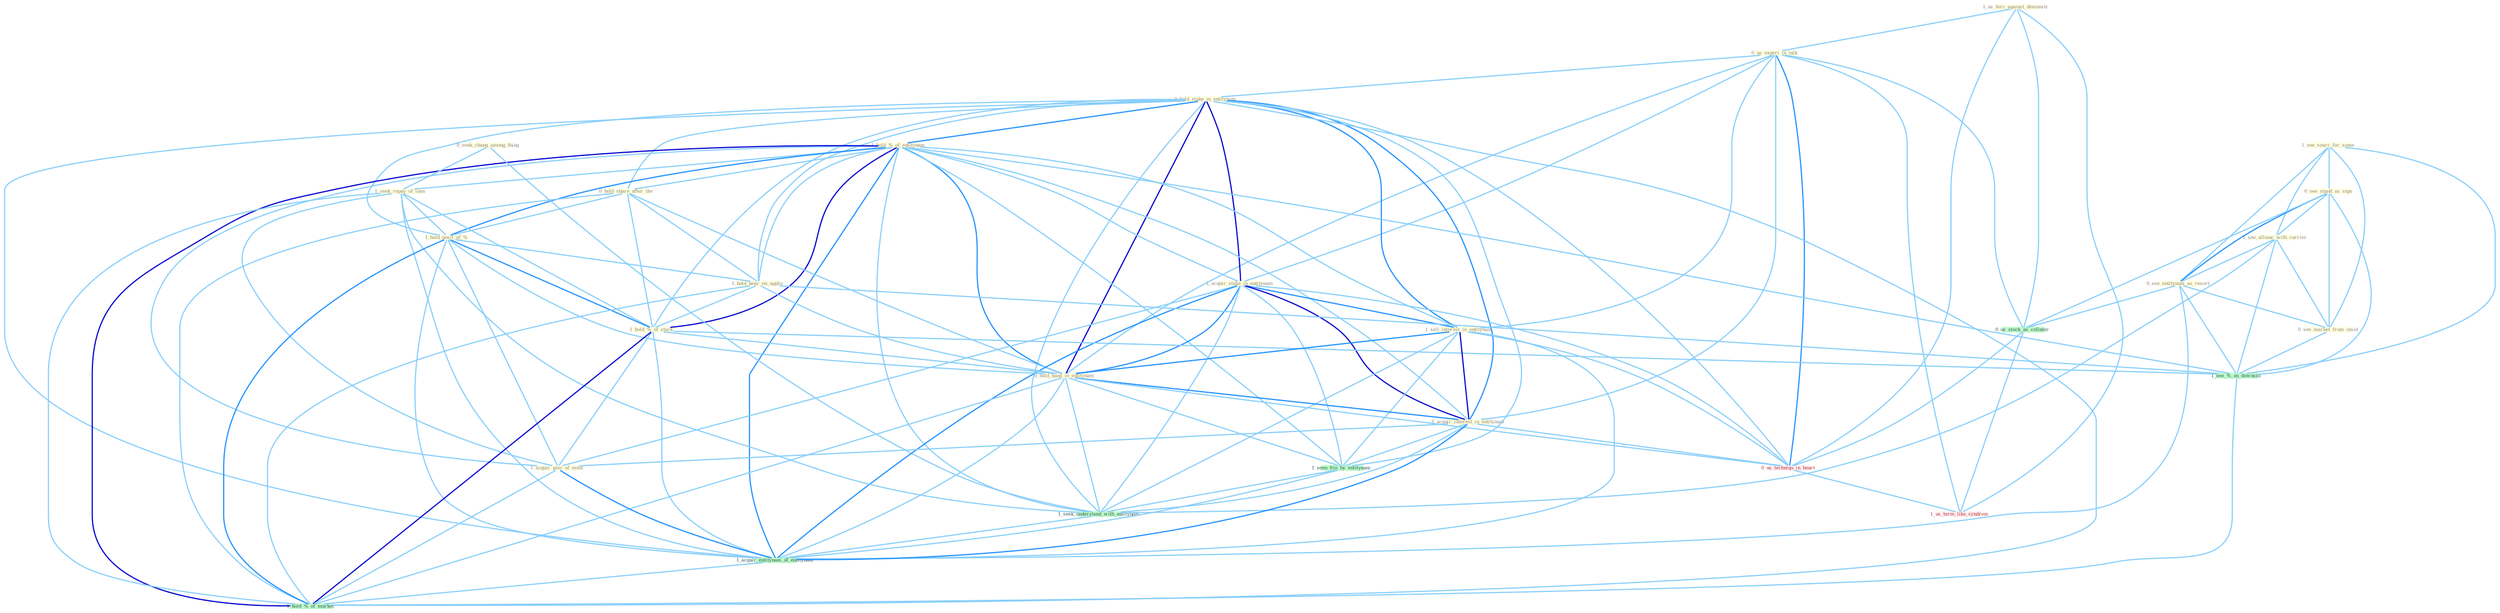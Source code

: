 Graph G{ 
    node
    [shape=polygon,style=filled,width=.5,height=.06,color="#BDFCC9",fixedsize=true,fontsize=4,
    fontcolor="#2f4f4f"];
    {node
    [color="#ffffe0", fontcolor="#8b7d6b"] "1_see_sourc_for_some " "1_us_forc_against_demonstr " "0_see_stand_as_sign " "0_us_experi_in_talk " "1_see_allianc_with_carrier " "0_hold_stake_in_entitynam " "1_hold_%_of_entitynam " "0_seek_chang_among_thing " "0_see_entitynam_as_resort " "0_hold_share_after_the " "1_acquir_stake_in_entitynam " "1_seek_repay_of_loan " "1_hold_posit_of_% " "0_see_market_from_insid " "1_hold_hear_on_applic " "1_hold_%_of_stock " "1_sell_interest_in_entitynam " "0_hold_hand_in_entitynam " "1_acquir_interest_in_entitynam " "1_acquir_piec_of_estat "}
{node [color="#fff0f5", fontcolor="#b22222"] "0_us_techniqu_in_heart " "1_us_term_like_syndrom "}
edge [color="#B0E2FF"];

	"1_see_sourc_for_some " -- "0_see_stand_as_sign " [w="1", color="#87cefa" ];
	"1_see_sourc_for_some " -- "1_see_allianc_with_carrier " [w="1", color="#87cefa" ];
	"1_see_sourc_for_some " -- "0_see_entitynam_as_resort " [w="1", color="#87cefa" ];
	"1_see_sourc_for_some " -- "0_see_market_from_insid " [w="1", color="#87cefa" ];
	"1_see_sourc_for_some " -- "1_see_%_on_downsid " [w="1", color="#87cefa" ];
	"1_us_forc_against_demonstr " -- "0_us_experi_in_talk " [w="1", color="#87cefa" ];
	"1_us_forc_against_demonstr " -- "0_us_stock_as_collater " [w="1", color="#87cefa" ];
	"1_us_forc_against_demonstr " -- "0_us_techniqu_in_heart " [w="1", color="#87cefa" ];
	"1_us_forc_against_demonstr " -- "1_us_term_like_syndrom " [w="1", color="#87cefa" ];
	"0_see_stand_as_sign " -- "1_see_allianc_with_carrier " [w="1", color="#87cefa" ];
	"0_see_stand_as_sign " -- "0_see_entitynam_as_resort " [w="2", color="#1e90ff" , len=0.8];
	"0_see_stand_as_sign " -- "0_see_market_from_insid " [w="1", color="#87cefa" ];
	"0_see_stand_as_sign " -- "0_us_stock_as_collater " [w="1", color="#87cefa" ];
	"0_see_stand_as_sign " -- "1_see_%_on_downsid " [w="1", color="#87cefa" ];
	"0_us_experi_in_talk " -- "0_hold_stake_in_entitynam " [w="1", color="#87cefa" ];
	"0_us_experi_in_talk " -- "1_acquir_stake_in_entitynam " [w="1", color="#87cefa" ];
	"0_us_experi_in_talk " -- "1_sell_interest_in_entitynam " [w="1", color="#87cefa" ];
	"0_us_experi_in_talk " -- "0_hold_hand_in_entitynam " [w="1", color="#87cefa" ];
	"0_us_experi_in_talk " -- "1_acquir_interest_in_entitynam " [w="1", color="#87cefa" ];
	"0_us_experi_in_talk " -- "0_us_stock_as_collater " [w="1", color="#87cefa" ];
	"0_us_experi_in_talk " -- "0_us_techniqu_in_heart " [w="2", color="#1e90ff" , len=0.8];
	"0_us_experi_in_talk " -- "1_us_term_like_syndrom " [w="1", color="#87cefa" ];
	"1_see_allianc_with_carrier " -- "0_see_entitynam_as_resort " [w="1", color="#87cefa" ];
	"1_see_allianc_with_carrier " -- "0_see_market_from_insid " [w="1", color="#87cefa" ];
	"1_see_allianc_with_carrier " -- "1_seek_understand_with_entitynam " [w="1", color="#87cefa" ];
	"1_see_allianc_with_carrier " -- "1_see_%_on_downsid " [w="1", color="#87cefa" ];
	"0_hold_stake_in_entitynam " -- "1_hold_%_of_entitynam " [w="2", color="#1e90ff" , len=0.8];
	"0_hold_stake_in_entitynam " -- "0_hold_share_after_the " [w="1", color="#87cefa" ];
	"0_hold_stake_in_entitynam " -- "1_acquir_stake_in_entitynam " [w="3", color="#0000cd" , len=0.6];
	"0_hold_stake_in_entitynam " -- "1_hold_posit_of_% " [w="1", color="#87cefa" ];
	"0_hold_stake_in_entitynam " -- "1_hold_hear_on_applic " [w="1", color="#87cefa" ];
	"0_hold_stake_in_entitynam " -- "1_hold_%_of_stock " [w="1", color="#87cefa" ];
	"0_hold_stake_in_entitynam " -- "1_sell_interest_in_entitynam " [w="2", color="#1e90ff" , len=0.8];
	"0_hold_stake_in_entitynam " -- "0_hold_hand_in_entitynam " [w="3", color="#0000cd" , len=0.6];
	"0_hold_stake_in_entitynam " -- "1_acquir_interest_in_entitynam " [w="2", color="#1e90ff" , len=0.8];
	"0_hold_stake_in_entitynam " -- "1_seen_file_by_entitynam " [w="1", color="#87cefa" ];
	"0_hold_stake_in_entitynam " -- "1_seek_understand_with_entitynam " [w="1", color="#87cefa" ];
	"0_hold_stake_in_entitynam " -- "1_acquir_entitynam_of_entitynam " [w="1", color="#87cefa" ];
	"0_hold_stake_in_entitynam " -- "0_us_techniqu_in_heart " [w="1", color="#87cefa" ];
	"0_hold_stake_in_entitynam " -- "1_hold_%_of_market " [w="1", color="#87cefa" ];
	"1_hold_%_of_entitynam " -- "0_hold_share_after_the " [w="1", color="#87cefa" ];
	"1_hold_%_of_entitynam " -- "1_acquir_stake_in_entitynam " [w="1", color="#87cefa" ];
	"1_hold_%_of_entitynam " -- "1_seek_repay_of_loan " [w="1", color="#87cefa" ];
	"1_hold_%_of_entitynam " -- "1_hold_posit_of_% " [w="2", color="#1e90ff" , len=0.8];
	"1_hold_%_of_entitynam " -- "1_hold_hear_on_applic " [w="1", color="#87cefa" ];
	"1_hold_%_of_entitynam " -- "1_hold_%_of_stock " [w="3", color="#0000cd" , len=0.6];
	"1_hold_%_of_entitynam " -- "1_sell_interest_in_entitynam " [w="1", color="#87cefa" ];
	"1_hold_%_of_entitynam " -- "0_hold_hand_in_entitynam " [w="2", color="#1e90ff" , len=0.8];
	"1_hold_%_of_entitynam " -- "1_acquir_interest_in_entitynam " [w="1", color="#87cefa" ];
	"1_hold_%_of_entitynam " -- "1_acquir_piec_of_estat " [w="1", color="#87cefa" ];
	"1_hold_%_of_entitynam " -- "1_seen_file_by_entitynam " [w="1", color="#87cefa" ];
	"1_hold_%_of_entitynam " -- "1_seek_understand_with_entitynam " [w="1", color="#87cefa" ];
	"1_hold_%_of_entitynam " -- "1_acquir_entitynam_of_entitynam " [w="2", color="#1e90ff" , len=0.8];
	"1_hold_%_of_entitynam " -- "1_see_%_on_downsid " [w="1", color="#87cefa" ];
	"1_hold_%_of_entitynam " -- "1_hold_%_of_market " [w="3", color="#0000cd" , len=0.6];
	"0_seek_chang_among_thing " -- "1_seek_repay_of_loan " [w="1", color="#87cefa" ];
	"0_seek_chang_among_thing " -- "1_seek_understand_with_entitynam " [w="1", color="#87cefa" ];
	"0_see_entitynam_as_resort " -- "0_see_market_from_insid " [w="1", color="#87cefa" ];
	"0_see_entitynam_as_resort " -- "0_us_stock_as_collater " [w="1", color="#87cefa" ];
	"0_see_entitynam_as_resort " -- "1_acquir_entitynam_of_entitynam " [w="1", color="#87cefa" ];
	"0_see_entitynam_as_resort " -- "1_see_%_on_downsid " [w="1", color="#87cefa" ];
	"0_hold_share_after_the " -- "1_hold_posit_of_% " [w="1", color="#87cefa" ];
	"0_hold_share_after_the " -- "1_hold_hear_on_applic " [w="1", color="#87cefa" ];
	"0_hold_share_after_the " -- "1_hold_%_of_stock " [w="1", color="#87cefa" ];
	"0_hold_share_after_the " -- "0_hold_hand_in_entitynam " [w="1", color="#87cefa" ];
	"0_hold_share_after_the " -- "1_hold_%_of_market " [w="1", color="#87cefa" ];
	"1_acquir_stake_in_entitynam " -- "1_sell_interest_in_entitynam " [w="2", color="#1e90ff" , len=0.8];
	"1_acquir_stake_in_entitynam " -- "0_hold_hand_in_entitynam " [w="2", color="#1e90ff" , len=0.8];
	"1_acquir_stake_in_entitynam " -- "1_acquir_interest_in_entitynam " [w="3", color="#0000cd" , len=0.6];
	"1_acquir_stake_in_entitynam " -- "1_acquir_piec_of_estat " [w="1", color="#87cefa" ];
	"1_acquir_stake_in_entitynam " -- "1_seen_file_by_entitynam " [w="1", color="#87cefa" ];
	"1_acquir_stake_in_entitynam " -- "1_seek_understand_with_entitynam " [w="1", color="#87cefa" ];
	"1_acquir_stake_in_entitynam " -- "1_acquir_entitynam_of_entitynam " [w="2", color="#1e90ff" , len=0.8];
	"1_acquir_stake_in_entitynam " -- "0_us_techniqu_in_heart " [w="1", color="#87cefa" ];
	"1_seek_repay_of_loan " -- "1_hold_posit_of_% " [w="1", color="#87cefa" ];
	"1_seek_repay_of_loan " -- "1_hold_%_of_stock " [w="1", color="#87cefa" ];
	"1_seek_repay_of_loan " -- "1_acquir_piec_of_estat " [w="1", color="#87cefa" ];
	"1_seek_repay_of_loan " -- "1_seek_understand_with_entitynam " [w="1", color="#87cefa" ];
	"1_seek_repay_of_loan " -- "1_acquir_entitynam_of_entitynam " [w="1", color="#87cefa" ];
	"1_seek_repay_of_loan " -- "1_hold_%_of_market " [w="1", color="#87cefa" ];
	"1_hold_posit_of_% " -- "1_hold_hear_on_applic " [w="1", color="#87cefa" ];
	"1_hold_posit_of_% " -- "1_hold_%_of_stock " [w="2", color="#1e90ff" , len=0.8];
	"1_hold_posit_of_% " -- "0_hold_hand_in_entitynam " [w="1", color="#87cefa" ];
	"1_hold_posit_of_% " -- "1_acquir_piec_of_estat " [w="1", color="#87cefa" ];
	"1_hold_posit_of_% " -- "1_acquir_entitynam_of_entitynam " [w="1", color="#87cefa" ];
	"1_hold_posit_of_% " -- "1_hold_%_of_market " [w="2", color="#1e90ff" , len=0.8];
	"0_see_market_from_insid " -- "1_see_%_on_downsid " [w="1", color="#87cefa" ];
	"1_hold_hear_on_applic " -- "1_hold_%_of_stock " [w="1", color="#87cefa" ];
	"1_hold_hear_on_applic " -- "0_hold_hand_in_entitynam " [w="1", color="#87cefa" ];
	"1_hold_hear_on_applic " -- "1_see_%_on_downsid " [w="1", color="#87cefa" ];
	"1_hold_hear_on_applic " -- "1_hold_%_of_market " [w="1", color="#87cefa" ];
	"1_hold_%_of_stock " -- "0_hold_hand_in_entitynam " [w="1", color="#87cefa" ];
	"1_hold_%_of_stock " -- "1_acquir_piec_of_estat " [w="1", color="#87cefa" ];
	"1_hold_%_of_stock " -- "1_acquir_entitynam_of_entitynam " [w="1", color="#87cefa" ];
	"1_hold_%_of_stock " -- "1_see_%_on_downsid " [w="1", color="#87cefa" ];
	"1_hold_%_of_stock " -- "1_hold_%_of_market " [w="3", color="#0000cd" , len=0.6];
	"1_sell_interest_in_entitynam " -- "0_hold_hand_in_entitynam " [w="2", color="#1e90ff" , len=0.8];
	"1_sell_interest_in_entitynam " -- "1_acquir_interest_in_entitynam " [w="3", color="#0000cd" , len=0.6];
	"1_sell_interest_in_entitynam " -- "1_seen_file_by_entitynam " [w="1", color="#87cefa" ];
	"1_sell_interest_in_entitynam " -- "1_seek_understand_with_entitynam " [w="1", color="#87cefa" ];
	"1_sell_interest_in_entitynam " -- "1_acquir_entitynam_of_entitynam " [w="1", color="#87cefa" ];
	"1_sell_interest_in_entitynam " -- "0_us_techniqu_in_heart " [w="1", color="#87cefa" ];
	"0_hold_hand_in_entitynam " -- "1_acquir_interest_in_entitynam " [w="2", color="#1e90ff" , len=0.8];
	"0_hold_hand_in_entitynam " -- "1_seen_file_by_entitynam " [w="1", color="#87cefa" ];
	"0_hold_hand_in_entitynam " -- "1_seek_understand_with_entitynam " [w="1", color="#87cefa" ];
	"0_hold_hand_in_entitynam " -- "1_acquir_entitynam_of_entitynam " [w="1", color="#87cefa" ];
	"0_hold_hand_in_entitynam " -- "0_us_techniqu_in_heart " [w="1", color="#87cefa" ];
	"0_hold_hand_in_entitynam " -- "1_hold_%_of_market " [w="1", color="#87cefa" ];
	"1_acquir_interest_in_entitynam " -- "1_acquir_piec_of_estat " [w="1", color="#87cefa" ];
	"1_acquir_interest_in_entitynam " -- "1_seen_file_by_entitynam " [w="1", color="#87cefa" ];
	"1_acquir_interest_in_entitynam " -- "1_seek_understand_with_entitynam " [w="1", color="#87cefa" ];
	"1_acquir_interest_in_entitynam " -- "1_acquir_entitynam_of_entitynam " [w="2", color="#1e90ff" , len=0.8];
	"1_acquir_interest_in_entitynam " -- "0_us_techniqu_in_heart " [w="1", color="#87cefa" ];
	"1_acquir_piec_of_estat " -- "1_acquir_entitynam_of_entitynam " [w="2", color="#1e90ff" , len=0.8];
	"1_acquir_piec_of_estat " -- "1_hold_%_of_market " [w="1", color="#87cefa" ];
	"1_seen_file_by_entitynam " -- "1_seek_understand_with_entitynam " [w="1", color="#87cefa" ];
	"1_seen_file_by_entitynam " -- "1_acquir_entitynam_of_entitynam " [w="1", color="#87cefa" ];
	"0_us_stock_as_collater " -- "0_us_techniqu_in_heart " [w="1", color="#87cefa" ];
	"0_us_stock_as_collater " -- "1_us_term_like_syndrom " [w="1", color="#87cefa" ];
	"1_seek_understand_with_entitynam " -- "1_acquir_entitynam_of_entitynam " [w="1", color="#87cefa" ];
	"1_acquir_entitynam_of_entitynam " -- "1_hold_%_of_market " [w="1", color="#87cefa" ];
	"0_us_techniqu_in_heart " -- "1_us_term_like_syndrom " [w="1", color="#87cefa" ];
	"1_see_%_on_downsid " -- "1_hold_%_of_market " [w="1", color="#87cefa" ];
}